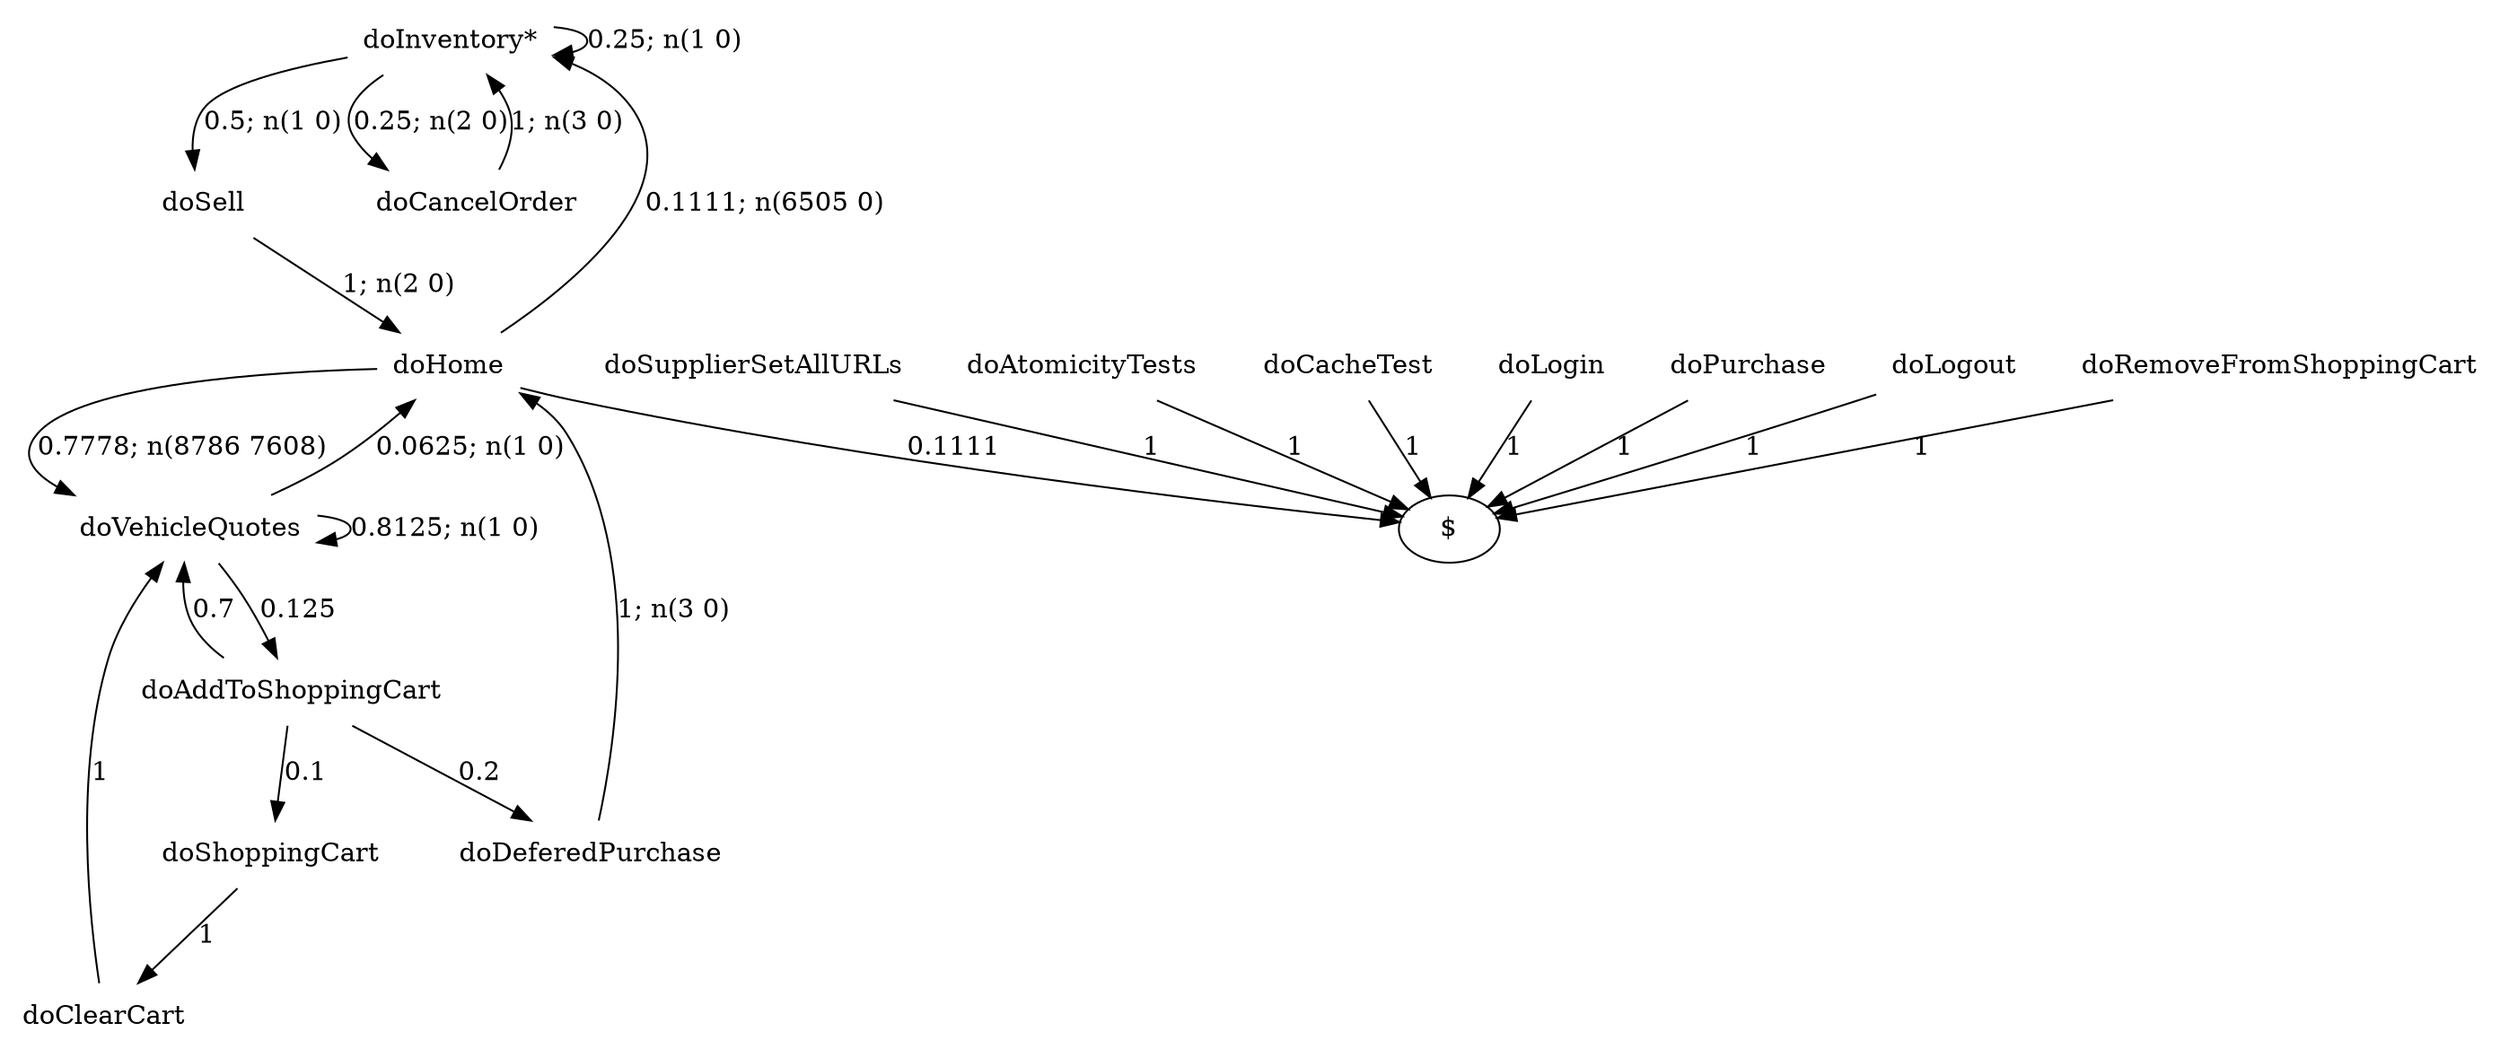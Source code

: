digraph G {"doInventory*" [label="doInventory*",shape=none];"doSupplierSetAllURLs" [label="doSupplierSetAllURLs",shape=none];"doAtomicityTests" [label="doAtomicityTests",shape=none];"doCacheTest" [label="doCacheTest",shape=none];"doLogin" [label="doLogin",shape=none];"doVehicleQuotes" [label="doVehicleQuotes",shape=none];"doAddToShoppingCart" [label="doAddToShoppingCart",shape=none];"doDeferedPurchase" [label="doDeferedPurchase",shape=none];"doHome" [label="doHome",shape=none];"doShoppingCart" [label="doShoppingCart",shape=none];"doClearCart" [label="doClearCart",shape=none];"doPurchase" [label="doPurchase",shape=none];"doSell" [label="doSell",shape=none];"doLogout" [label="doLogout",shape=none];"doCancelOrder" [label="doCancelOrder",shape=none];"doRemoveFromShoppingCart" [label="doRemoveFromShoppingCart",shape=none];"doInventory*"->"doInventory*" [style=solid,label="0.25; n(1 0)"];"doInventory*"->"doSell" [style=solid,label="0.5; n(1 0)"];"doInventory*"->"doCancelOrder" [style=solid,label="0.25; n(2 0)"];"doSupplierSetAllURLs"->"$" [style=solid,label="1"];"doAtomicityTests"->"$" [style=solid,label="1"];"doCacheTest"->"$" [style=solid,label="1"];"doLogin"->"$" [style=solid,label="1"];"doVehicleQuotes"->"doVehicleQuotes" [style=solid,label="0.8125; n(1 0)"];"doVehicleQuotes"->"doAddToShoppingCart" [style=solid,label="0.125"];"doVehicleQuotes"->"doHome" [style=solid,label="0.0625; n(1 0)"];"doAddToShoppingCart"->"doVehicleQuotes" [style=solid,label="0.7"];"doAddToShoppingCart"->"doDeferedPurchase" [style=solid,label="0.2"];"doAddToShoppingCart"->"doShoppingCart" [style=solid,label="0.1"];"doDeferedPurchase"->"doHome" [style=solid,label="1; n(3 0)"];"doHome"->"doInventory*" [style=solid,label="0.1111; n(6505 0)"];"doHome"->"doVehicleQuotes" [style=solid,label="0.7778; n(8786 7608)"];"doHome"->"$" [style=solid,label="0.1111"];"doShoppingCart"->"doClearCart" [style=solid,label="1"];"doClearCart"->"doVehicleQuotes" [style=solid,label="1"];"doPurchase"->"$" [style=solid,label="1"];"doSell"->"doHome" [style=solid,label="1; n(2 0)"];"doLogout"->"$" [style=solid,label="1"];"doCancelOrder"->"doInventory*" [style=solid,label="1; n(3 0)"];"doRemoveFromShoppingCart"->"$" [style=solid,label="1"];}